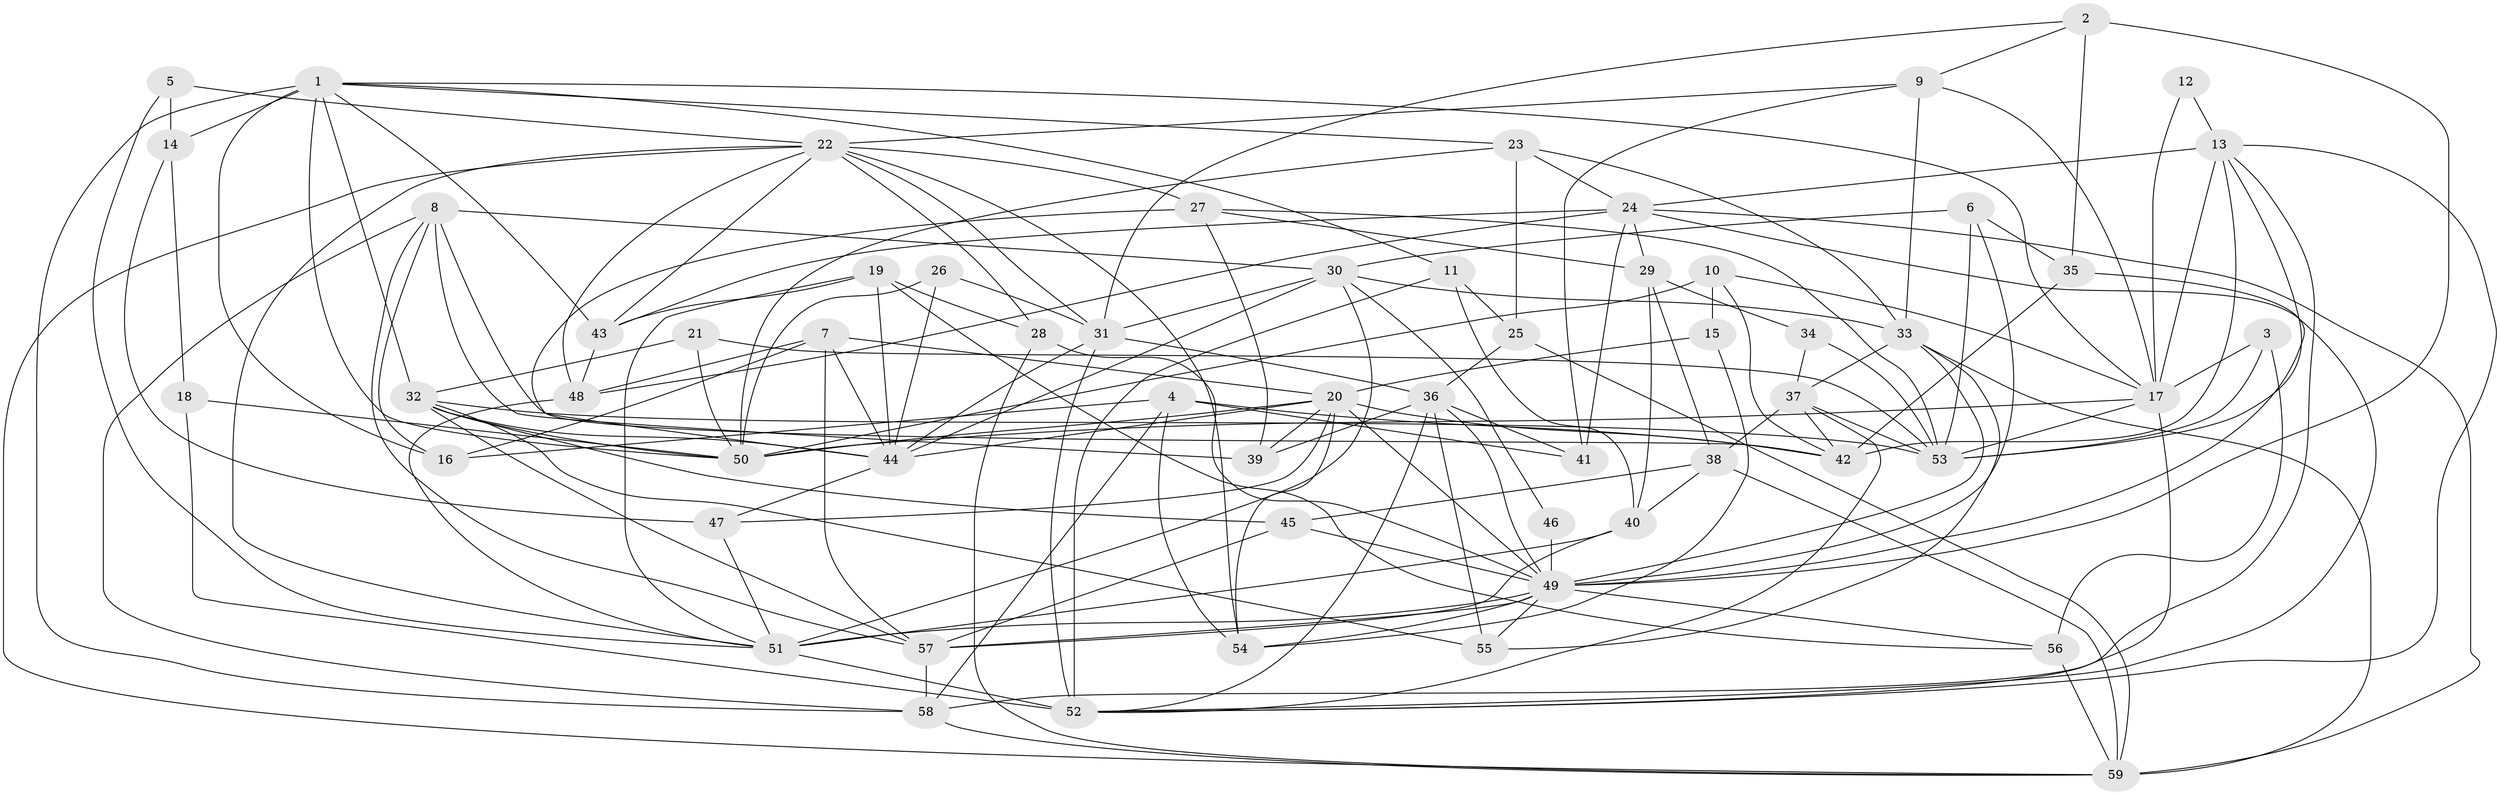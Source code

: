 // original degree distribution, {6: 0.08547008547008547, 2: 0.13675213675213677, 4: 0.27350427350427353, 5: 0.21367521367521367, 3: 0.24786324786324787, 7: 0.03418803418803419, 8: 0.008547008547008548}
// Generated by graph-tools (version 1.1) at 2025/26/03/09/25 03:26:20]
// undirected, 59 vertices, 166 edges
graph export_dot {
graph [start="1"]
  node [color=gray90,style=filled];
  1;
  2;
  3;
  4;
  5;
  6;
  7;
  8;
  9;
  10;
  11;
  12;
  13;
  14;
  15;
  16;
  17;
  18;
  19;
  20;
  21;
  22;
  23;
  24;
  25;
  26;
  27;
  28;
  29;
  30;
  31;
  32;
  33;
  34;
  35;
  36;
  37;
  38;
  39;
  40;
  41;
  42;
  43;
  44;
  45;
  46;
  47;
  48;
  49;
  50;
  51;
  52;
  53;
  54;
  55;
  56;
  57;
  58;
  59;
  1 -- 11 [weight=1.0];
  1 -- 14 [weight=1.0];
  1 -- 16 [weight=1.0];
  1 -- 17 [weight=1.0];
  1 -- 23 [weight=1.0];
  1 -- 32 [weight=1.0];
  1 -- 43 [weight=1.0];
  1 -- 50 [weight=1.0];
  1 -- 58 [weight=1.0];
  2 -- 9 [weight=1.0];
  2 -- 31 [weight=1.0];
  2 -- 35 [weight=2.0];
  2 -- 49 [weight=1.0];
  3 -- 17 [weight=1.0];
  3 -- 53 [weight=1.0];
  3 -- 56 [weight=1.0];
  4 -- 16 [weight=1.0];
  4 -- 41 [weight=1.0];
  4 -- 42 [weight=1.0];
  4 -- 54 [weight=1.0];
  4 -- 58 [weight=1.0];
  5 -- 14 [weight=1.0];
  5 -- 22 [weight=1.0];
  5 -- 51 [weight=1.0];
  6 -- 30 [weight=1.0];
  6 -- 35 [weight=1.0];
  6 -- 49 [weight=1.0];
  6 -- 53 [weight=1.0];
  7 -- 16 [weight=1.0];
  7 -- 20 [weight=1.0];
  7 -- 44 [weight=1.0];
  7 -- 48 [weight=1.0];
  7 -- 57 [weight=1.0];
  8 -- 16 [weight=1.0];
  8 -- 30 [weight=1.0];
  8 -- 39 [weight=1.0];
  8 -- 42 [weight=1.0];
  8 -- 57 [weight=1.0];
  8 -- 58 [weight=1.0];
  9 -- 17 [weight=1.0];
  9 -- 22 [weight=1.0];
  9 -- 33 [weight=1.0];
  9 -- 41 [weight=1.0];
  10 -- 15 [weight=1.0];
  10 -- 17 [weight=1.0];
  10 -- 42 [weight=1.0];
  10 -- 50 [weight=2.0];
  11 -- 25 [weight=1.0];
  11 -- 40 [weight=1.0];
  11 -- 52 [weight=1.0];
  12 -- 13 [weight=1.0];
  12 -- 17 [weight=1.0];
  13 -- 17 [weight=1.0];
  13 -- 24 [weight=1.0];
  13 -- 42 [weight=1.0];
  13 -- 52 [weight=1.0];
  13 -- 53 [weight=1.0];
  13 -- 58 [weight=1.0];
  14 -- 18 [weight=1.0];
  14 -- 47 [weight=1.0];
  15 -- 20 [weight=1.0];
  15 -- 54 [weight=1.0];
  17 -- 50 [weight=1.0];
  17 -- 52 [weight=1.0];
  17 -- 53 [weight=1.0];
  18 -- 50 [weight=1.0];
  18 -- 52 [weight=3.0];
  19 -- 28 [weight=2.0];
  19 -- 43 [weight=1.0];
  19 -- 44 [weight=1.0];
  19 -- 51 [weight=1.0];
  19 -- 56 [weight=1.0];
  20 -- 39 [weight=1.0];
  20 -- 42 [weight=1.0];
  20 -- 44 [weight=1.0];
  20 -- 47 [weight=1.0];
  20 -- 49 [weight=1.0];
  20 -- 50 [weight=1.0];
  20 -- 54 [weight=1.0];
  21 -- 32 [weight=1.0];
  21 -- 50 [weight=1.0];
  21 -- 53 [weight=1.0];
  22 -- 27 [weight=1.0];
  22 -- 28 [weight=1.0];
  22 -- 31 [weight=1.0];
  22 -- 43 [weight=1.0];
  22 -- 48 [weight=1.0];
  22 -- 51 [weight=1.0];
  22 -- 54 [weight=1.0];
  22 -- 59 [weight=1.0];
  23 -- 24 [weight=1.0];
  23 -- 25 [weight=1.0];
  23 -- 33 [weight=1.0];
  23 -- 50 [weight=1.0];
  24 -- 29 [weight=1.0];
  24 -- 41 [weight=1.0];
  24 -- 43 [weight=1.0];
  24 -- 48 [weight=1.0];
  24 -- 52 [weight=1.0];
  24 -- 59 [weight=1.0];
  25 -- 36 [weight=1.0];
  25 -- 59 [weight=1.0];
  26 -- 31 [weight=1.0];
  26 -- 44 [weight=1.0];
  26 -- 50 [weight=1.0];
  27 -- 29 [weight=1.0];
  27 -- 39 [weight=1.0];
  27 -- 44 [weight=1.0];
  27 -- 53 [weight=1.0];
  28 -- 49 [weight=1.0];
  28 -- 59 [weight=1.0];
  29 -- 34 [weight=2.0];
  29 -- 38 [weight=1.0];
  29 -- 40 [weight=1.0];
  30 -- 31 [weight=1.0];
  30 -- 33 [weight=1.0];
  30 -- 44 [weight=1.0];
  30 -- 46 [weight=1.0];
  30 -- 51 [weight=2.0];
  31 -- 36 [weight=1.0];
  31 -- 44 [weight=1.0];
  31 -- 52 [weight=1.0];
  32 -- 44 [weight=1.0];
  32 -- 45 [weight=1.0];
  32 -- 50 [weight=1.0];
  32 -- 53 [weight=1.0];
  32 -- 55 [weight=1.0];
  32 -- 57 [weight=1.0];
  33 -- 37 [weight=1.0];
  33 -- 49 [weight=1.0];
  33 -- 55 [weight=1.0];
  33 -- 59 [weight=1.0];
  34 -- 37 [weight=1.0];
  34 -- 53 [weight=1.0];
  35 -- 42 [weight=1.0];
  35 -- 49 [weight=1.0];
  36 -- 39 [weight=2.0];
  36 -- 41 [weight=1.0];
  36 -- 49 [weight=1.0];
  36 -- 52 [weight=1.0];
  36 -- 55 [weight=1.0];
  37 -- 38 [weight=1.0];
  37 -- 42 [weight=1.0];
  37 -- 52 [weight=1.0];
  37 -- 53 [weight=1.0];
  38 -- 40 [weight=1.0];
  38 -- 45 [weight=1.0];
  38 -- 59 [weight=1.0];
  40 -- 51 [weight=1.0];
  40 -- 57 [weight=1.0];
  43 -- 48 [weight=1.0];
  44 -- 47 [weight=1.0];
  45 -- 49 [weight=2.0];
  45 -- 57 [weight=1.0];
  46 -- 49 [weight=1.0];
  47 -- 51 [weight=1.0];
  48 -- 51 [weight=1.0];
  49 -- 51 [weight=1.0];
  49 -- 54 [weight=1.0];
  49 -- 55 [weight=1.0];
  49 -- 56 [weight=1.0];
  49 -- 57 [weight=1.0];
  51 -- 52 [weight=1.0];
  56 -- 59 [weight=1.0];
  57 -- 58 [weight=1.0];
  58 -- 59 [weight=1.0];
}
